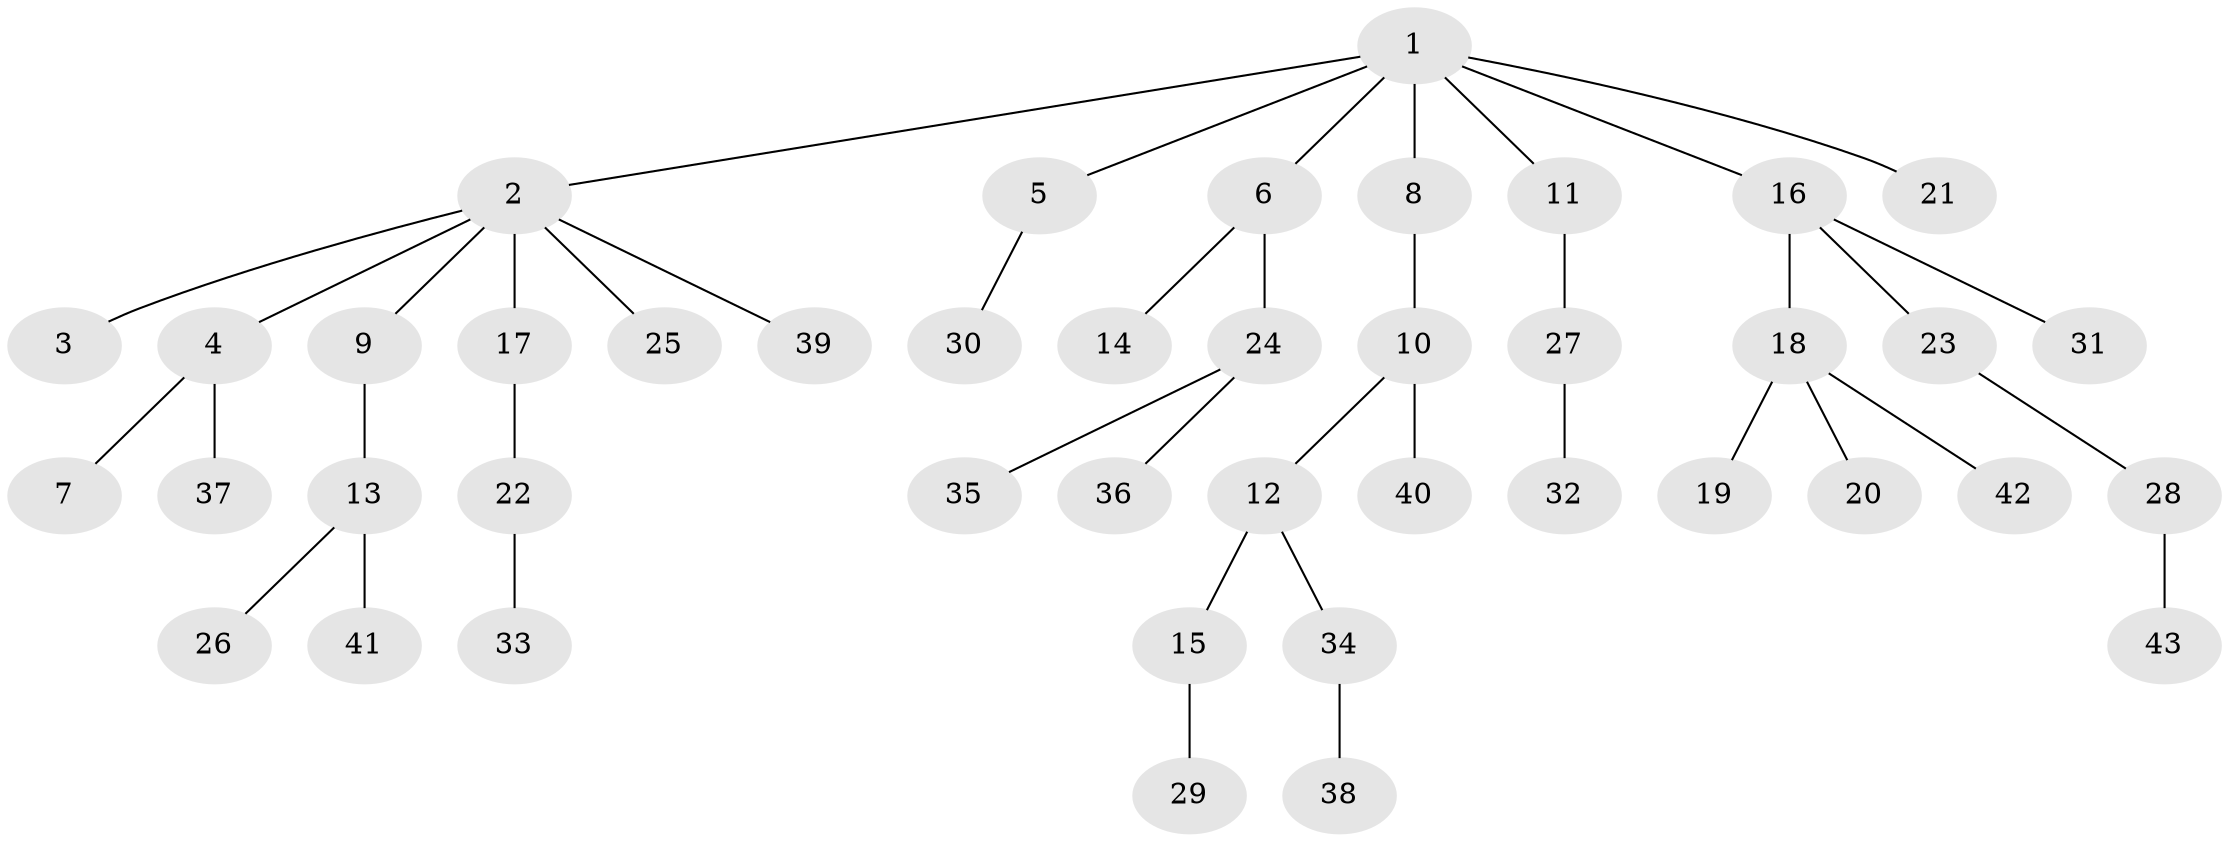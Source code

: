 // original degree distribution, {7: 0.023255813953488372, 5: 0.05813953488372093, 2: 0.23255813953488372, 4: 0.06976744186046512, 3: 0.08139534883720931, 1: 0.5348837209302325}
// Generated by graph-tools (version 1.1) at 2025/36/03/09/25 02:36:55]
// undirected, 43 vertices, 42 edges
graph export_dot {
graph [start="1"]
  node [color=gray90,style=filled];
  1;
  2;
  3;
  4;
  5;
  6;
  7;
  8;
  9;
  10;
  11;
  12;
  13;
  14;
  15;
  16;
  17;
  18;
  19;
  20;
  21;
  22;
  23;
  24;
  25;
  26;
  27;
  28;
  29;
  30;
  31;
  32;
  33;
  34;
  35;
  36;
  37;
  38;
  39;
  40;
  41;
  42;
  43;
  1 -- 2 [weight=1.0];
  1 -- 5 [weight=1.0];
  1 -- 6 [weight=1.0];
  1 -- 8 [weight=3.0];
  1 -- 11 [weight=1.0];
  1 -- 16 [weight=1.0];
  1 -- 21 [weight=1.0];
  2 -- 3 [weight=1.0];
  2 -- 4 [weight=1.0];
  2 -- 9 [weight=1.0];
  2 -- 17 [weight=1.0];
  2 -- 25 [weight=1.0];
  2 -- 39 [weight=1.0];
  4 -- 7 [weight=1.0];
  4 -- 37 [weight=1.0];
  5 -- 30 [weight=1.0];
  6 -- 14 [weight=1.0];
  6 -- 24 [weight=1.0];
  8 -- 10 [weight=1.0];
  9 -- 13 [weight=2.0];
  10 -- 12 [weight=1.0];
  10 -- 40 [weight=1.0];
  11 -- 27 [weight=1.0];
  12 -- 15 [weight=1.0];
  12 -- 34 [weight=1.0];
  13 -- 26 [weight=1.0];
  13 -- 41 [weight=1.0];
  15 -- 29 [weight=1.0];
  16 -- 18 [weight=1.0];
  16 -- 23 [weight=1.0];
  16 -- 31 [weight=1.0];
  17 -- 22 [weight=1.0];
  18 -- 19 [weight=1.0];
  18 -- 20 [weight=1.0];
  18 -- 42 [weight=1.0];
  22 -- 33 [weight=1.0];
  23 -- 28 [weight=1.0];
  24 -- 35 [weight=1.0];
  24 -- 36 [weight=1.0];
  27 -- 32 [weight=1.0];
  28 -- 43 [weight=1.0];
  34 -- 38 [weight=2.0];
}
